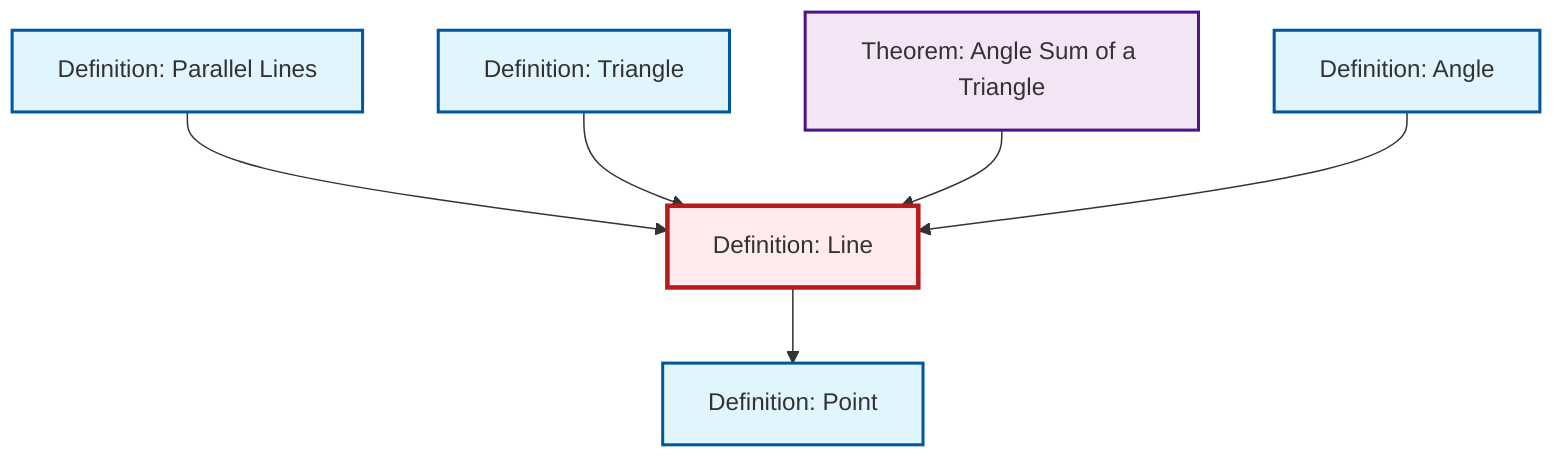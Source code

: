 graph TD
    classDef definition fill:#e1f5fe,stroke:#01579b,stroke-width:2px
    classDef theorem fill:#f3e5f5,stroke:#4a148c,stroke-width:2px
    classDef axiom fill:#fff3e0,stroke:#e65100,stroke-width:2px
    classDef example fill:#e8f5e9,stroke:#1b5e20,stroke-width:2px
    classDef current fill:#ffebee,stroke:#b71c1c,stroke-width:3px
    def-line["Definition: Line"]:::definition
    def-triangle["Definition: Triangle"]:::definition
    def-point["Definition: Point"]:::definition
    def-parallel["Definition: Parallel Lines"]:::definition
    thm-angle-sum-triangle["Theorem: Angle Sum of a Triangle"]:::theorem
    def-angle["Definition: Angle"]:::definition
    def-line --> def-point
    def-parallel --> def-line
    def-triangle --> def-line
    thm-angle-sum-triangle --> def-line
    def-angle --> def-line
    class def-line current